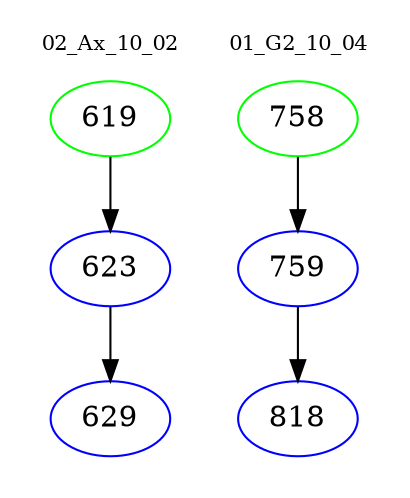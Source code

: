 digraph{
subgraph cluster_0 {
color = white
label = "02_Ax_10_02";
fontsize=10;
T0_619 [label="619", color="green"]
T0_619 -> T0_623 [color="black"]
T0_623 [label="623", color="blue"]
T0_623 -> T0_629 [color="black"]
T0_629 [label="629", color="blue"]
}
subgraph cluster_1 {
color = white
label = "01_G2_10_04";
fontsize=10;
T1_758 [label="758", color="green"]
T1_758 -> T1_759 [color="black"]
T1_759 [label="759", color="blue"]
T1_759 -> T1_818 [color="black"]
T1_818 [label="818", color="blue"]
}
}
